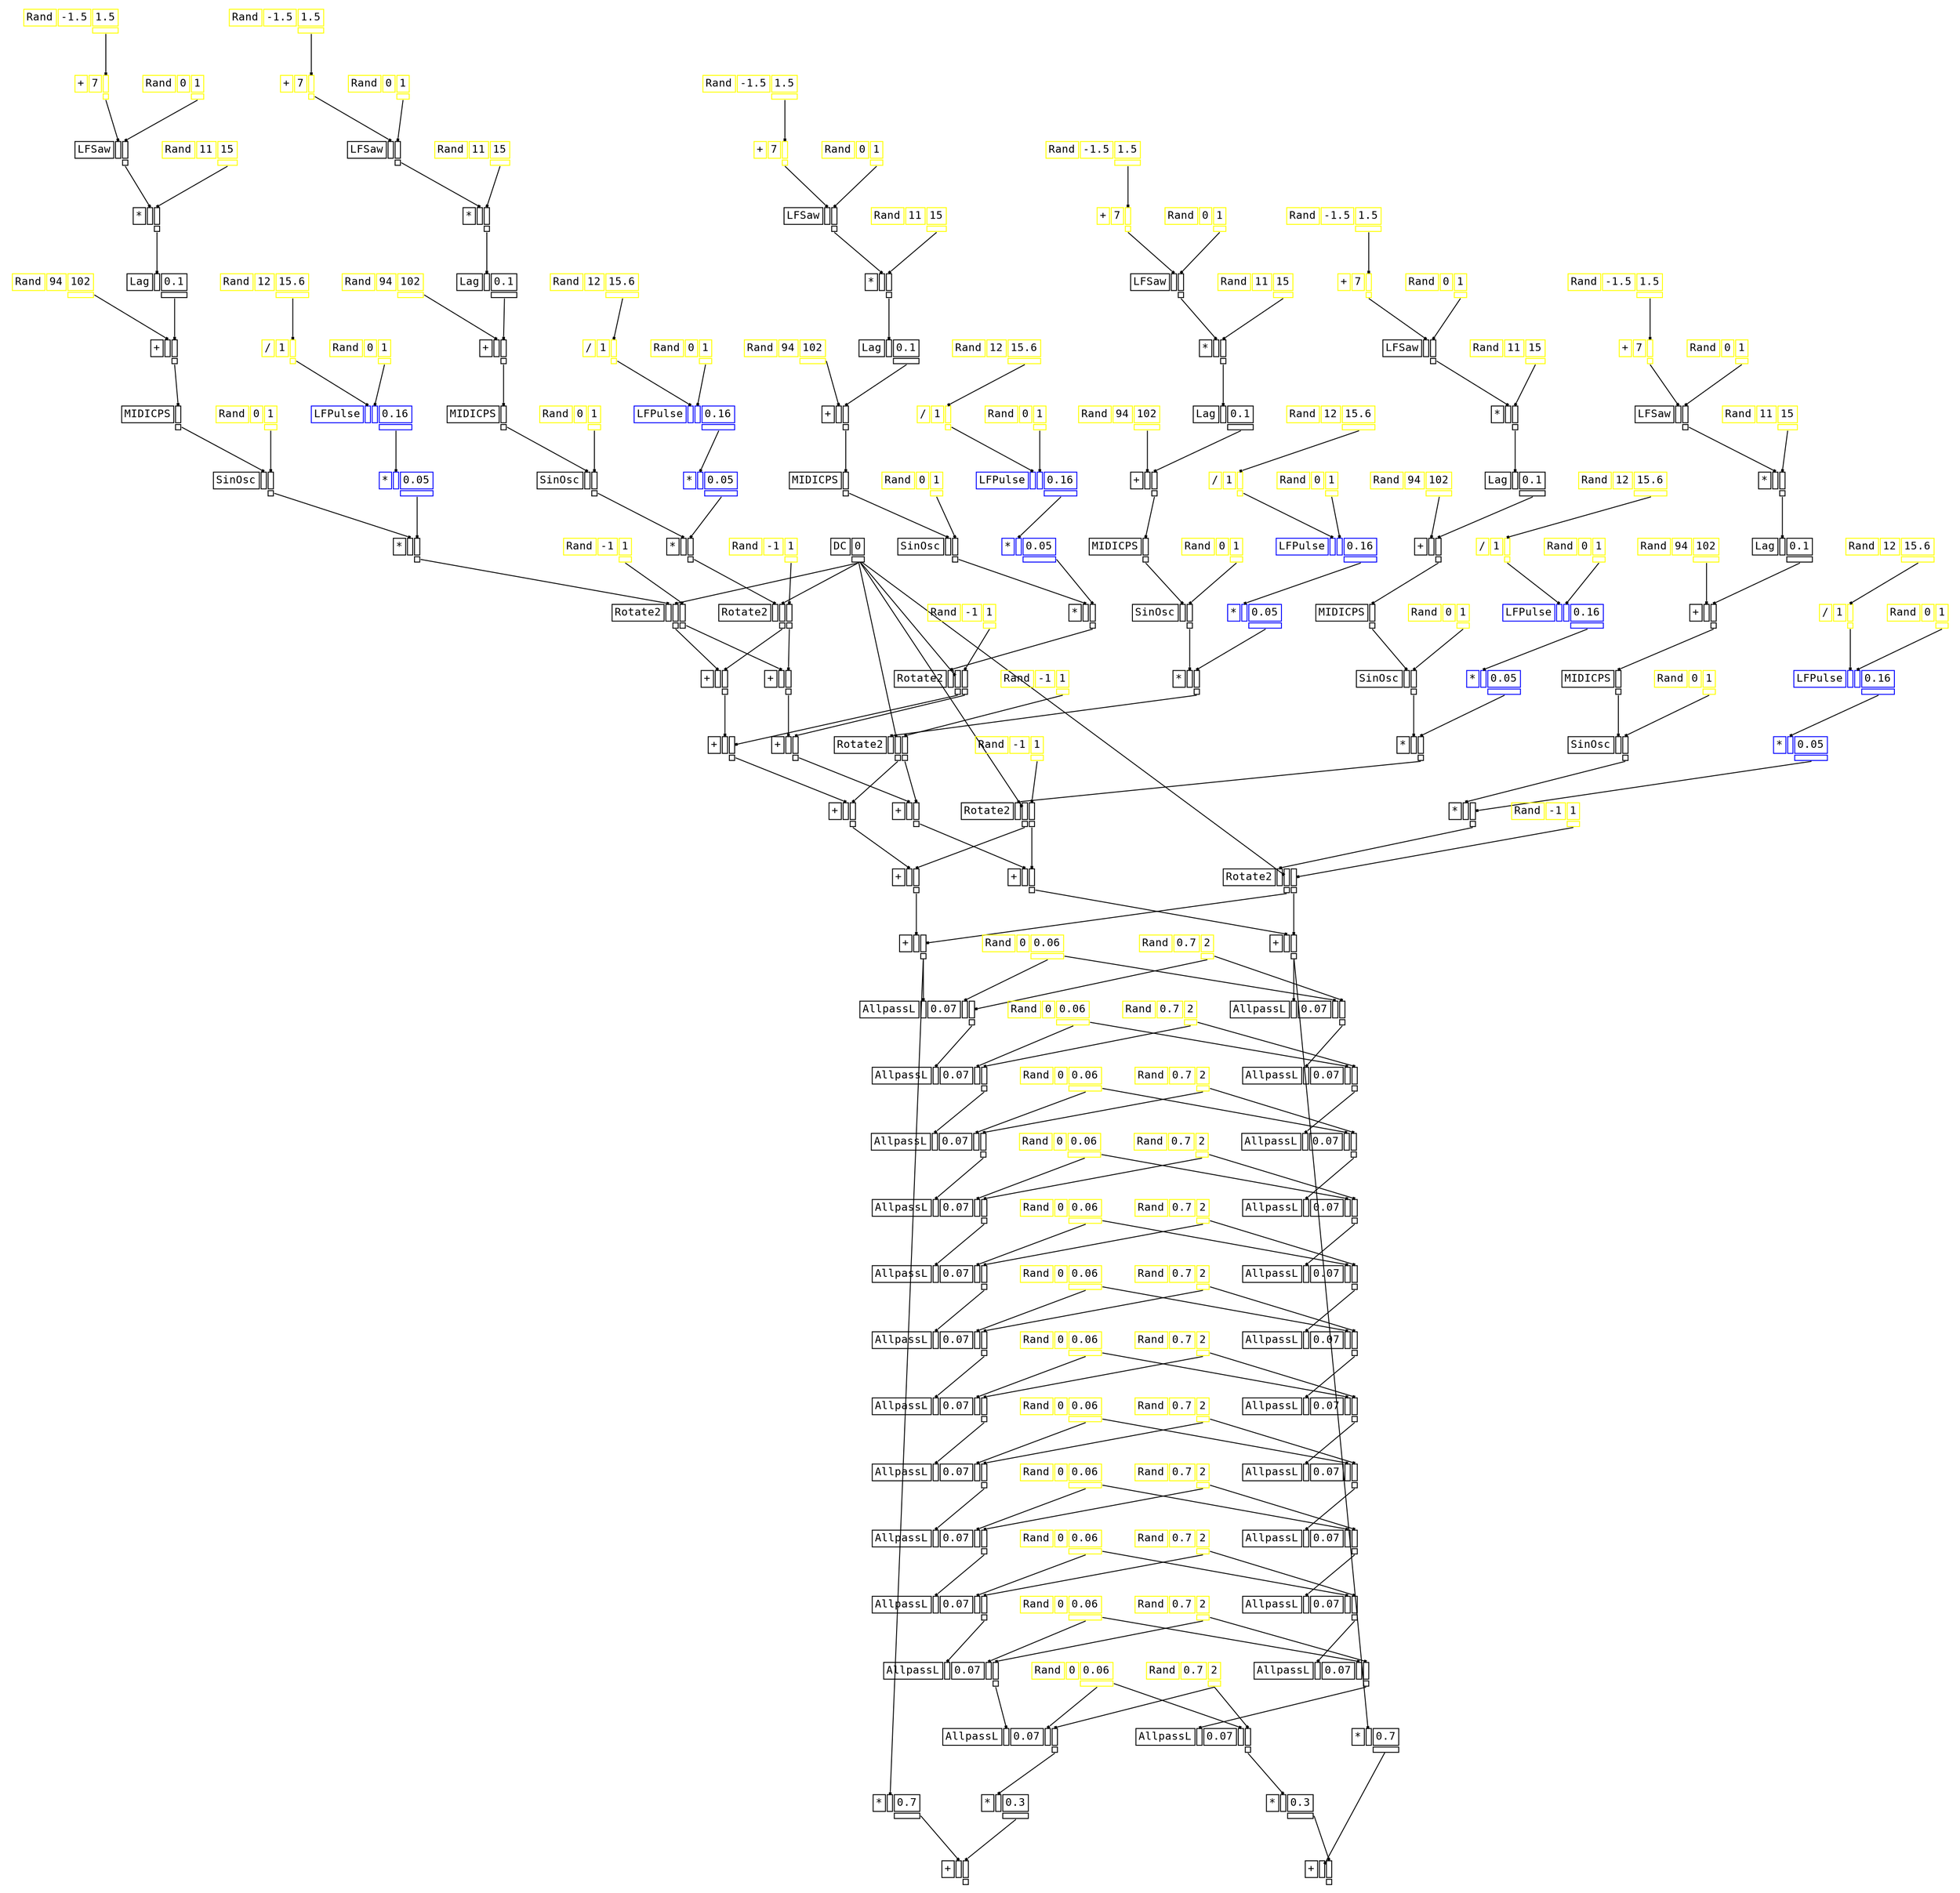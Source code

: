 digraph Anonymous {
graph [splines=false];
node [fontsize=12,fontname="Courier"];
edge [arrowhead=box,arrowsize=0.25];
u_2[shape="plaintext",color="yellow",label=<<TABLE BORDER="0" CELLBORDER="1"><TR><TD>Rand</TD><TD ID="u_2:K_0">94</TD><TD ID="u_2:K_1">102</TD></TR><TR><TD BORDER="0"></TD><TD BORDER="0"></TD><TD PORT="o_0" ID="u_2:o_0"></TD></TR></TABLE>>];
u_6[shape="plaintext",color="yellow",label=<<TABLE BORDER="0" CELLBORDER="1"><TR><TD>Rand</TD><TD ID="u_6:K_0">-1.5</TD><TD ID="u_6:K_1">1.5</TD></TR><TR><TD BORDER="0"></TD><TD BORDER="0"></TD><TD PORT="o_0" ID="u_6:o_0"></TD></TR></TABLE>>];
u_7[shape="plaintext",color="yellow",label=<<TABLE BORDER="0" CELLBORDER="1"><TR><TD>+</TD><TD ID="u_7:K_0">7</TD><TD PORT="i_1" ID="u_7:i_1"></TD></TR><TR><TD BORDER="0"></TD><TD BORDER="0"></TD><TD PORT="o_0" ID="u_7:o_0"></TD></TR></TABLE>>];
u_10[shape="plaintext",color="yellow",label=<<TABLE BORDER="0" CELLBORDER="1"><TR><TD>Rand</TD><TD ID="u_10:K_0">0</TD><TD ID="u_10:K_1">1</TD></TR><TR><TD BORDER="0"></TD><TD BORDER="0"></TD><TD PORT="o_0" ID="u_10:o_0"></TD></TR></TABLE>>];
u_11[shape="plaintext",color="black",label=<<TABLE BORDER="0" CELLBORDER="1"><TR><TD>LFSaw</TD><TD PORT="i_0" ID="u_11:i_0"></TD><TD PORT="i_1" ID="u_11:i_1"></TD></TR><TR><TD BORDER="0"></TD><TD BORDER="0"></TD><TD PORT="o_0" ID="u_11:o_0"></TD></TR></TABLE>>];
u_14[shape="plaintext",color="yellow",label=<<TABLE BORDER="0" CELLBORDER="1"><TR><TD>Rand</TD><TD ID="u_14:K_0">11</TD><TD ID="u_14:K_1">15</TD></TR><TR><TD BORDER="0"></TD><TD BORDER="0"></TD><TD PORT="o_0" ID="u_14:o_0"></TD></TR></TABLE>>];
u_15[shape="plaintext",color="black",label=<<TABLE BORDER="0" CELLBORDER="1"><TR><TD>*</TD><TD PORT="i_0" ID="u_15:i_0"></TD><TD PORT="i_1" ID="u_15:i_1"></TD></TR><TR><TD BORDER="0"></TD><TD BORDER="0"></TD><TD PORT="o_0" ID="u_15:o_0"></TD></TR></TABLE>>];
u_17[shape="plaintext",color="black",label=<<TABLE BORDER="0" CELLBORDER="1"><TR><TD>Lag</TD><TD PORT="i_0" ID="u_17:i_0"></TD><TD ID="u_17:K_1">0.1</TD></TR><TR><TD BORDER="0"></TD><TD BORDER="0"></TD><TD PORT="o_0" ID="u_17:o_0"></TD></TR></TABLE>>];
u_18[shape="plaintext",color="black",label=<<TABLE BORDER="0" CELLBORDER="1"><TR><TD>+</TD><TD PORT="i_0" ID="u_18:i_0"></TD><TD PORT="i_1" ID="u_18:i_1"></TD></TR><TR><TD BORDER="0"></TD><TD BORDER="0"></TD><TD PORT="o_0" ID="u_18:o_0"></TD></TR></TABLE>>];
u_19[shape="plaintext",color="black",label=<<TABLE BORDER="0" CELLBORDER="1"><TR><TD>MIDICPS</TD><TD PORT="i_0" ID="u_19:i_0"></TD></TR><TR><TD BORDER="0"></TD><TD PORT="o_0" ID="u_19:o_0"></TD></TR></TABLE>>];
u_20[shape="plaintext",color="yellow",label=<<TABLE BORDER="0" CELLBORDER="1"><TR><TD>Rand</TD><TD ID="u_20:K_0">0</TD><TD ID="u_20:K_1">1</TD></TR><TR><TD BORDER="0"></TD><TD BORDER="0"></TD><TD PORT="o_0" ID="u_20:o_0"></TD></TR></TABLE>>];
u_21[shape="plaintext",color="black",label=<<TABLE BORDER="0" CELLBORDER="1"><TR><TD>SinOsc</TD><TD PORT="i_0" ID="u_21:i_0"></TD><TD PORT="i_1" ID="u_21:i_1"></TD></TR><TR><TD BORDER="0"></TD><TD BORDER="0"></TD><TD PORT="o_0" ID="u_21:o_0"></TD></TR></TABLE>>];
u_24[shape="plaintext",color="yellow",label=<<TABLE BORDER="0" CELLBORDER="1"><TR><TD>Rand</TD><TD ID="u_24:K_0">12</TD><TD ID="u_24:K_1">15.6</TD></TR><TR><TD BORDER="0"></TD><TD BORDER="0"></TD><TD PORT="o_0" ID="u_24:o_0"></TD></TR></TABLE>>];
u_25[shape="plaintext",color="yellow",label=<<TABLE BORDER="0" CELLBORDER="1"><TR><TD>/</TD><TD ID="u_25:K_0">1</TD><TD PORT="i_1" ID="u_25:i_1"></TD></TR><TR><TD BORDER="0"></TD><TD BORDER="0"></TD><TD PORT="o_0" ID="u_25:o_0"></TD></TR></TABLE>>];
u_26[shape="plaintext",color="yellow",label=<<TABLE BORDER="0" CELLBORDER="1"><TR><TD>Rand</TD><TD ID="u_26:K_0">0</TD><TD ID="u_26:K_1">1</TD></TR><TR><TD BORDER="0"></TD><TD BORDER="0"></TD><TD PORT="o_0" ID="u_26:o_0"></TD></TR></TABLE>>];
u_28[shape="plaintext",color="blue",label=<<TABLE BORDER="0" CELLBORDER="1"><TR><TD>LFPulse</TD><TD PORT="i_0" ID="u_28:i_0"></TD><TD PORT="i_1" ID="u_28:i_1"></TD><TD ID="u_28:K_2">0.16</TD></TR><TR><TD BORDER="0"></TD><TD BORDER="0"></TD><TD BORDER="0"></TD><TD PORT="o_0" ID="u_28:o_0"></TD></TR></TABLE>>];
u_30[shape="plaintext",color="blue",label=<<TABLE BORDER="0" CELLBORDER="1"><TR><TD>*</TD><TD PORT="i_0" ID="u_30:i_0"></TD><TD ID="u_30:K_1">0.05</TD></TR><TR><TD BORDER="0"></TD><TD BORDER="0"></TD><TD PORT="o_0" ID="u_30:o_0"></TD></TR></TABLE>>];
u_31[shape="plaintext",color="black",label=<<TABLE BORDER="0" CELLBORDER="1"><TR><TD>*</TD><TD PORT="i_0" ID="u_31:i_0"></TD><TD PORT="i_1" ID="u_31:i_1"></TD></TR><TR><TD BORDER="0"></TD><TD BORDER="0"></TD><TD PORT="o_0" ID="u_31:o_0"></TD></TR></TABLE>>];
u_32[shape="plaintext",color="black",label=<<TABLE BORDER="0" CELLBORDER="1"><TR><TD>DC</TD><TD ID="u_32:K_0">0</TD></TR><TR><TD BORDER="0"></TD><TD PORT="o_0" ID="u_32:o_0"></TD></TR></TABLE>>];
u_34[shape="plaintext",color="yellow",label=<<TABLE BORDER="0" CELLBORDER="1"><TR><TD>Rand</TD><TD ID="u_34:K_0">-1</TD><TD ID="u_34:K_1">1</TD></TR><TR><TD BORDER="0"></TD><TD BORDER="0"></TD><TD PORT="o_0" ID="u_34:o_0"></TD></TR></TABLE>>];
u_35[shape="plaintext",color="black",label=<<TABLE BORDER="0" CELLBORDER="1"><TR><TD>Rotate2</TD><TD PORT="i_0" ID="u_35:i_0"></TD><TD PORT="i_1" ID="u_35:i_1"></TD><TD PORT="i_2" ID="u_35:i_2"></TD></TR><TR><TD BORDER="0"></TD><TD BORDER="0"></TD><TD PORT="o_0" ID="u_35:o_0"></TD><TD PORT="o_1" ID="u_35:o_1"></TD></TR></TABLE>>];
u_37[shape="plaintext",color="yellow",label=<<TABLE BORDER="0" CELLBORDER="1"><TR><TD>Rand</TD><TD ID="u_37:K_0">94</TD><TD ID="u_37:K_1">102</TD></TR><TR><TD BORDER="0"></TD><TD BORDER="0"></TD><TD PORT="o_0" ID="u_37:o_0"></TD></TR></TABLE>>];
u_38[shape="plaintext",color="yellow",label=<<TABLE BORDER="0" CELLBORDER="1"><TR><TD>Rand</TD><TD ID="u_38:K_0">-1.5</TD><TD ID="u_38:K_1">1.5</TD></TR><TR><TD BORDER="0"></TD><TD BORDER="0"></TD><TD PORT="o_0" ID="u_38:o_0"></TD></TR></TABLE>>];
u_39[shape="plaintext",color="yellow",label=<<TABLE BORDER="0" CELLBORDER="1"><TR><TD>+</TD><TD ID="u_39:K_0">7</TD><TD PORT="i_1" ID="u_39:i_1"></TD></TR><TR><TD BORDER="0"></TD><TD BORDER="0"></TD><TD PORT="o_0" ID="u_39:o_0"></TD></TR></TABLE>>];
u_40[shape="plaintext",color="yellow",label=<<TABLE BORDER="0" CELLBORDER="1"><TR><TD>Rand</TD><TD ID="u_40:K_0">0</TD><TD ID="u_40:K_1">1</TD></TR><TR><TD BORDER="0"></TD><TD BORDER="0"></TD><TD PORT="o_0" ID="u_40:o_0"></TD></TR></TABLE>>];
u_41[shape="plaintext",color="black",label=<<TABLE BORDER="0" CELLBORDER="1"><TR><TD>LFSaw</TD><TD PORT="i_0" ID="u_41:i_0"></TD><TD PORT="i_1" ID="u_41:i_1"></TD></TR><TR><TD BORDER="0"></TD><TD BORDER="0"></TD><TD PORT="o_0" ID="u_41:o_0"></TD></TR></TABLE>>];
u_42[shape="plaintext",color="yellow",label=<<TABLE BORDER="0" CELLBORDER="1"><TR><TD>Rand</TD><TD ID="u_42:K_0">11</TD><TD ID="u_42:K_1">15</TD></TR><TR><TD BORDER="0"></TD><TD BORDER="0"></TD><TD PORT="o_0" ID="u_42:o_0"></TD></TR></TABLE>>];
u_43[shape="plaintext",color="black",label=<<TABLE BORDER="0" CELLBORDER="1"><TR><TD>*</TD><TD PORT="i_0" ID="u_43:i_0"></TD><TD PORT="i_1" ID="u_43:i_1"></TD></TR><TR><TD BORDER="0"></TD><TD BORDER="0"></TD><TD PORT="o_0" ID="u_43:o_0"></TD></TR></TABLE>>];
u_44[shape="plaintext",color="black",label=<<TABLE BORDER="0" CELLBORDER="1"><TR><TD>Lag</TD><TD PORT="i_0" ID="u_44:i_0"></TD><TD ID="u_44:K_1">0.1</TD></TR><TR><TD BORDER="0"></TD><TD BORDER="0"></TD><TD PORT="o_0" ID="u_44:o_0"></TD></TR></TABLE>>];
u_45[shape="plaintext",color="black",label=<<TABLE BORDER="0" CELLBORDER="1"><TR><TD>+</TD><TD PORT="i_0" ID="u_45:i_0"></TD><TD PORT="i_1" ID="u_45:i_1"></TD></TR><TR><TD BORDER="0"></TD><TD BORDER="0"></TD><TD PORT="o_0" ID="u_45:o_0"></TD></TR></TABLE>>];
u_46[shape="plaintext",color="black",label=<<TABLE BORDER="0" CELLBORDER="1"><TR><TD>MIDICPS</TD><TD PORT="i_0" ID="u_46:i_0"></TD></TR><TR><TD BORDER="0"></TD><TD PORT="o_0" ID="u_46:o_0"></TD></TR></TABLE>>];
u_47[shape="plaintext",color="yellow",label=<<TABLE BORDER="0" CELLBORDER="1"><TR><TD>Rand</TD><TD ID="u_47:K_0">0</TD><TD ID="u_47:K_1">1</TD></TR><TR><TD BORDER="0"></TD><TD BORDER="0"></TD><TD PORT="o_0" ID="u_47:o_0"></TD></TR></TABLE>>];
u_48[shape="plaintext",color="black",label=<<TABLE BORDER="0" CELLBORDER="1"><TR><TD>SinOsc</TD><TD PORT="i_0" ID="u_48:i_0"></TD><TD PORT="i_1" ID="u_48:i_1"></TD></TR><TR><TD BORDER="0"></TD><TD BORDER="0"></TD><TD PORT="o_0" ID="u_48:o_0"></TD></TR></TABLE>>];
u_49[shape="plaintext",color="yellow",label=<<TABLE BORDER="0" CELLBORDER="1"><TR><TD>Rand</TD><TD ID="u_49:K_0">12</TD><TD ID="u_49:K_1">15.6</TD></TR><TR><TD BORDER="0"></TD><TD BORDER="0"></TD><TD PORT="o_0" ID="u_49:o_0"></TD></TR></TABLE>>];
u_50[shape="plaintext",color="yellow",label=<<TABLE BORDER="0" CELLBORDER="1"><TR><TD>/</TD><TD ID="u_50:K_0">1</TD><TD PORT="i_1" ID="u_50:i_1"></TD></TR><TR><TD BORDER="0"></TD><TD BORDER="0"></TD><TD PORT="o_0" ID="u_50:o_0"></TD></TR></TABLE>>];
u_51[shape="plaintext",color="yellow",label=<<TABLE BORDER="0" CELLBORDER="1"><TR><TD>Rand</TD><TD ID="u_51:K_0">0</TD><TD ID="u_51:K_1">1</TD></TR><TR><TD BORDER="0"></TD><TD BORDER="0"></TD><TD PORT="o_0" ID="u_51:o_0"></TD></TR></TABLE>>];
u_52[shape="plaintext",color="blue",label=<<TABLE BORDER="0" CELLBORDER="1"><TR><TD>LFPulse</TD><TD PORT="i_0" ID="u_52:i_0"></TD><TD PORT="i_1" ID="u_52:i_1"></TD><TD ID="u_52:K_2">0.16</TD></TR><TR><TD BORDER="0"></TD><TD BORDER="0"></TD><TD BORDER="0"></TD><TD PORT="o_0" ID="u_52:o_0"></TD></TR></TABLE>>];
u_53[shape="plaintext",color="blue",label=<<TABLE BORDER="0" CELLBORDER="1"><TR><TD>*</TD><TD PORT="i_0" ID="u_53:i_0"></TD><TD ID="u_53:K_1">0.05</TD></TR><TR><TD BORDER="0"></TD><TD BORDER="0"></TD><TD PORT="o_0" ID="u_53:o_0"></TD></TR></TABLE>>];
u_54[shape="plaintext",color="black",label=<<TABLE BORDER="0" CELLBORDER="1"><TR><TD>*</TD><TD PORT="i_0" ID="u_54:i_0"></TD><TD PORT="i_1" ID="u_54:i_1"></TD></TR><TR><TD BORDER="0"></TD><TD BORDER="0"></TD><TD PORT="o_0" ID="u_54:o_0"></TD></TR></TABLE>>];
u_55[shape="plaintext",color="yellow",label=<<TABLE BORDER="0" CELLBORDER="1"><TR><TD>Rand</TD><TD ID="u_55:K_0">-1</TD><TD ID="u_55:K_1">1</TD></TR><TR><TD BORDER="0"></TD><TD BORDER="0"></TD><TD PORT="o_0" ID="u_55:o_0"></TD></TR></TABLE>>];
u_56[shape="plaintext",color="black",label=<<TABLE BORDER="0" CELLBORDER="1"><TR><TD>Rotate2</TD><TD PORT="i_0" ID="u_56:i_0"></TD><TD PORT="i_1" ID="u_56:i_1"></TD><TD PORT="i_2" ID="u_56:i_2"></TD></TR><TR><TD BORDER="0"></TD><TD BORDER="0"></TD><TD PORT="o_0" ID="u_56:o_0"></TD><TD PORT="o_1" ID="u_56:o_1"></TD></TR></TABLE>>];
u_58[shape="plaintext",color="black",label=<<TABLE BORDER="0" CELLBORDER="1"><TR><TD>+</TD><TD PORT="i_0" ID="u_58:i_0"></TD><TD PORT="i_1" ID="u_58:i_1"></TD></TR><TR><TD BORDER="0"></TD><TD BORDER="0"></TD><TD PORT="o_0" ID="u_58:o_0"></TD></TR></TABLE>>];
u_59[shape="plaintext",color="yellow",label=<<TABLE BORDER="0" CELLBORDER="1"><TR><TD>Rand</TD><TD ID="u_59:K_0">94</TD><TD ID="u_59:K_1">102</TD></TR><TR><TD BORDER="0"></TD><TD BORDER="0"></TD><TD PORT="o_0" ID="u_59:o_0"></TD></TR></TABLE>>];
u_60[shape="plaintext",color="yellow",label=<<TABLE BORDER="0" CELLBORDER="1"><TR><TD>Rand</TD><TD ID="u_60:K_0">-1.5</TD><TD ID="u_60:K_1">1.5</TD></TR><TR><TD BORDER="0"></TD><TD BORDER="0"></TD><TD PORT="o_0" ID="u_60:o_0"></TD></TR></TABLE>>];
u_61[shape="plaintext",color="yellow",label=<<TABLE BORDER="0" CELLBORDER="1"><TR><TD>+</TD><TD ID="u_61:K_0">7</TD><TD PORT="i_1" ID="u_61:i_1"></TD></TR><TR><TD BORDER="0"></TD><TD BORDER="0"></TD><TD PORT="o_0" ID="u_61:o_0"></TD></TR></TABLE>>];
u_62[shape="plaintext",color="yellow",label=<<TABLE BORDER="0" CELLBORDER="1"><TR><TD>Rand</TD><TD ID="u_62:K_0">0</TD><TD ID="u_62:K_1">1</TD></TR><TR><TD BORDER="0"></TD><TD BORDER="0"></TD><TD PORT="o_0" ID="u_62:o_0"></TD></TR></TABLE>>];
u_63[shape="plaintext",color="black",label=<<TABLE BORDER="0" CELLBORDER="1"><TR><TD>LFSaw</TD><TD PORT="i_0" ID="u_63:i_0"></TD><TD PORT="i_1" ID="u_63:i_1"></TD></TR><TR><TD BORDER="0"></TD><TD BORDER="0"></TD><TD PORT="o_0" ID="u_63:o_0"></TD></TR></TABLE>>];
u_64[shape="plaintext",color="yellow",label=<<TABLE BORDER="0" CELLBORDER="1"><TR><TD>Rand</TD><TD ID="u_64:K_0">11</TD><TD ID="u_64:K_1">15</TD></TR><TR><TD BORDER="0"></TD><TD BORDER="0"></TD><TD PORT="o_0" ID="u_64:o_0"></TD></TR></TABLE>>];
u_65[shape="plaintext",color="black",label=<<TABLE BORDER="0" CELLBORDER="1"><TR><TD>*</TD><TD PORT="i_0" ID="u_65:i_0"></TD><TD PORT="i_1" ID="u_65:i_1"></TD></TR><TR><TD BORDER="0"></TD><TD BORDER="0"></TD><TD PORT="o_0" ID="u_65:o_0"></TD></TR></TABLE>>];
u_66[shape="plaintext",color="black",label=<<TABLE BORDER="0" CELLBORDER="1"><TR><TD>Lag</TD><TD PORT="i_0" ID="u_66:i_0"></TD><TD ID="u_66:K_1">0.1</TD></TR><TR><TD BORDER="0"></TD><TD BORDER="0"></TD><TD PORT="o_0" ID="u_66:o_0"></TD></TR></TABLE>>];
u_67[shape="plaintext",color="black",label=<<TABLE BORDER="0" CELLBORDER="1"><TR><TD>+</TD><TD PORT="i_0" ID="u_67:i_0"></TD><TD PORT="i_1" ID="u_67:i_1"></TD></TR><TR><TD BORDER="0"></TD><TD BORDER="0"></TD><TD PORT="o_0" ID="u_67:o_0"></TD></TR></TABLE>>];
u_68[shape="plaintext",color="black",label=<<TABLE BORDER="0" CELLBORDER="1"><TR><TD>MIDICPS</TD><TD PORT="i_0" ID="u_68:i_0"></TD></TR><TR><TD BORDER="0"></TD><TD PORT="o_0" ID="u_68:o_0"></TD></TR></TABLE>>];
u_69[shape="plaintext",color="yellow",label=<<TABLE BORDER="0" CELLBORDER="1"><TR><TD>Rand</TD><TD ID="u_69:K_0">0</TD><TD ID="u_69:K_1">1</TD></TR><TR><TD BORDER="0"></TD><TD BORDER="0"></TD><TD PORT="o_0" ID="u_69:o_0"></TD></TR></TABLE>>];
u_70[shape="plaintext",color="black",label=<<TABLE BORDER="0" CELLBORDER="1"><TR><TD>SinOsc</TD><TD PORT="i_0" ID="u_70:i_0"></TD><TD PORT="i_1" ID="u_70:i_1"></TD></TR><TR><TD BORDER="0"></TD><TD BORDER="0"></TD><TD PORT="o_0" ID="u_70:o_0"></TD></TR></TABLE>>];
u_71[shape="plaintext",color="yellow",label=<<TABLE BORDER="0" CELLBORDER="1"><TR><TD>Rand</TD><TD ID="u_71:K_0">12</TD><TD ID="u_71:K_1">15.6</TD></TR><TR><TD BORDER="0"></TD><TD BORDER="0"></TD><TD PORT="o_0" ID="u_71:o_0"></TD></TR></TABLE>>];
u_72[shape="plaintext",color="yellow",label=<<TABLE BORDER="0" CELLBORDER="1"><TR><TD>/</TD><TD ID="u_72:K_0">1</TD><TD PORT="i_1" ID="u_72:i_1"></TD></TR><TR><TD BORDER="0"></TD><TD BORDER="0"></TD><TD PORT="o_0" ID="u_72:o_0"></TD></TR></TABLE>>];
u_73[shape="plaintext",color="yellow",label=<<TABLE BORDER="0" CELLBORDER="1"><TR><TD>Rand</TD><TD ID="u_73:K_0">0</TD><TD ID="u_73:K_1">1</TD></TR><TR><TD BORDER="0"></TD><TD BORDER="0"></TD><TD PORT="o_0" ID="u_73:o_0"></TD></TR></TABLE>>];
u_74[shape="plaintext",color="blue",label=<<TABLE BORDER="0" CELLBORDER="1"><TR><TD>LFPulse</TD><TD PORT="i_0" ID="u_74:i_0"></TD><TD PORT="i_1" ID="u_74:i_1"></TD><TD ID="u_74:K_2">0.16</TD></TR><TR><TD BORDER="0"></TD><TD BORDER="0"></TD><TD BORDER="0"></TD><TD PORT="o_0" ID="u_74:o_0"></TD></TR></TABLE>>];
u_75[shape="plaintext",color="blue",label=<<TABLE BORDER="0" CELLBORDER="1"><TR><TD>*</TD><TD PORT="i_0" ID="u_75:i_0"></TD><TD ID="u_75:K_1">0.05</TD></TR><TR><TD BORDER="0"></TD><TD BORDER="0"></TD><TD PORT="o_0" ID="u_75:o_0"></TD></TR></TABLE>>];
u_76[shape="plaintext",color="black",label=<<TABLE BORDER="0" CELLBORDER="1"><TR><TD>*</TD><TD PORT="i_0" ID="u_76:i_0"></TD><TD PORT="i_1" ID="u_76:i_1"></TD></TR><TR><TD BORDER="0"></TD><TD BORDER="0"></TD><TD PORT="o_0" ID="u_76:o_0"></TD></TR></TABLE>>];
u_77[shape="plaintext",color="yellow",label=<<TABLE BORDER="0" CELLBORDER="1"><TR><TD>Rand</TD><TD ID="u_77:K_0">-1</TD><TD ID="u_77:K_1">1</TD></TR><TR><TD BORDER="0"></TD><TD BORDER="0"></TD><TD PORT="o_0" ID="u_77:o_0"></TD></TR></TABLE>>];
u_78[shape="plaintext",color="black",label=<<TABLE BORDER="0" CELLBORDER="1"><TR><TD>Rotate2</TD><TD PORT="i_0" ID="u_78:i_0"></TD><TD PORT="i_1" ID="u_78:i_1"></TD><TD PORT="i_2" ID="u_78:i_2"></TD></TR><TR><TD BORDER="0"></TD><TD BORDER="0"></TD><TD PORT="o_0" ID="u_78:o_0"></TD><TD PORT="o_1" ID="u_78:o_1"></TD></TR></TABLE>>];
u_80[shape="plaintext",color="black",label=<<TABLE BORDER="0" CELLBORDER="1"><TR><TD>+</TD><TD PORT="i_0" ID="u_80:i_0"></TD><TD PORT="i_1" ID="u_80:i_1"></TD></TR><TR><TD BORDER="0"></TD><TD BORDER="0"></TD><TD PORT="o_0" ID="u_80:o_0"></TD></TR></TABLE>>];
u_81[shape="plaintext",color="yellow",label=<<TABLE BORDER="0" CELLBORDER="1"><TR><TD>Rand</TD><TD ID="u_81:K_0">94</TD><TD ID="u_81:K_1">102</TD></TR><TR><TD BORDER="0"></TD><TD BORDER="0"></TD><TD PORT="o_0" ID="u_81:o_0"></TD></TR></TABLE>>];
u_82[shape="plaintext",color="yellow",label=<<TABLE BORDER="0" CELLBORDER="1"><TR><TD>Rand</TD><TD ID="u_82:K_0">-1.5</TD><TD ID="u_82:K_1">1.5</TD></TR><TR><TD BORDER="0"></TD><TD BORDER="0"></TD><TD PORT="o_0" ID="u_82:o_0"></TD></TR></TABLE>>];
u_83[shape="plaintext",color="yellow",label=<<TABLE BORDER="0" CELLBORDER="1"><TR><TD>+</TD><TD ID="u_83:K_0">7</TD><TD PORT="i_1" ID="u_83:i_1"></TD></TR><TR><TD BORDER="0"></TD><TD BORDER="0"></TD><TD PORT="o_0" ID="u_83:o_0"></TD></TR></TABLE>>];
u_84[shape="plaintext",color="yellow",label=<<TABLE BORDER="0" CELLBORDER="1"><TR><TD>Rand</TD><TD ID="u_84:K_0">0</TD><TD ID="u_84:K_1">1</TD></TR><TR><TD BORDER="0"></TD><TD BORDER="0"></TD><TD PORT="o_0" ID="u_84:o_0"></TD></TR></TABLE>>];
u_85[shape="plaintext",color="black",label=<<TABLE BORDER="0" CELLBORDER="1"><TR><TD>LFSaw</TD><TD PORT="i_0" ID="u_85:i_0"></TD><TD PORT="i_1" ID="u_85:i_1"></TD></TR><TR><TD BORDER="0"></TD><TD BORDER="0"></TD><TD PORT="o_0" ID="u_85:o_0"></TD></TR></TABLE>>];
u_86[shape="plaintext",color="yellow",label=<<TABLE BORDER="0" CELLBORDER="1"><TR><TD>Rand</TD><TD ID="u_86:K_0">11</TD><TD ID="u_86:K_1">15</TD></TR><TR><TD BORDER="0"></TD><TD BORDER="0"></TD><TD PORT="o_0" ID="u_86:o_0"></TD></TR></TABLE>>];
u_87[shape="plaintext",color="black",label=<<TABLE BORDER="0" CELLBORDER="1"><TR><TD>*</TD><TD PORT="i_0" ID="u_87:i_0"></TD><TD PORT="i_1" ID="u_87:i_1"></TD></TR><TR><TD BORDER="0"></TD><TD BORDER="0"></TD><TD PORT="o_0" ID="u_87:o_0"></TD></TR></TABLE>>];
u_88[shape="plaintext",color="black",label=<<TABLE BORDER="0" CELLBORDER="1"><TR><TD>Lag</TD><TD PORT="i_0" ID="u_88:i_0"></TD><TD ID="u_88:K_1">0.1</TD></TR><TR><TD BORDER="0"></TD><TD BORDER="0"></TD><TD PORT="o_0" ID="u_88:o_0"></TD></TR></TABLE>>];
u_89[shape="plaintext",color="black",label=<<TABLE BORDER="0" CELLBORDER="1"><TR><TD>+</TD><TD PORT="i_0" ID="u_89:i_0"></TD><TD PORT="i_1" ID="u_89:i_1"></TD></TR><TR><TD BORDER="0"></TD><TD BORDER="0"></TD><TD PORT="o_0" ID="u_89:o_0"></TD></TR></TABLE>>];
u_90[shape="plaintext",color="black",label=<<TABLE BORDER="0" CELLBORDER="1"><TR><TD>MIDICPS</TD><TD PORT="i_0" ID="u_90:i_0"></TD></TR><TR><TD BORDER="0"></TD><TD PORT="o_0" ID="u_90:o_0"></TD></TR></TABLE>>];
u_91[shape="plaintext",color="yellow",label=<<TABLE BORDER="0" CELLBORDER="1"><TR><TD>Rand</TD><TD ID="u_91:K_0">0</TD><TD ID="u_91:K_1">1</TD></TR><TR><TD BORDER="0"></TD><TD BORDER="0"></TD><TD PORT="o_0" ID="u_91:o_0"></TD></TR></TABLE>>];
u_92[shape="plaintext",color="black",label=<<TABLE BORDER="0" CELLBORDER="1"><TR><TD>SinOsc</TD><TD PORT="i_0" ID="u_92:i_0"></TD><TD PORT="i_1" ID="u_92:i_1"></TD></TR><TR><TD BORDER="0"></TD><TD BORDER="0"></TD><TD PORT="o_0" ID="u_92:o_0"></TD></TR></TABLE>>];
u_93[shape="plaintext",color="yellow",label=<<TABLE BORDER="0" CELLBORDER="1"><TR><TD>Rand</TD><TD ID="u_93:K_0">12</TD><TD ID="u_93:K_1">15.6</TD></TR><TR><TD BORDER="0"></TD><TD BORDER="0"></TD><TD PORT="o_0" ID="u_93:o_0"></TD></TR></TABLE>>];
u_94[shape="plaintext",color="yellow",label=<<TABLE BORDER="0" CELLBORDER="1"><TR><TD>/</TD><TD ID="u_94:K_0">1</TD><TD PORT="i_1" ID="u_94:i_1"></TD></TR><TR><TD BORDER="0"></TD><TD BORDER="0"></TD><TD PORT="o_0" ID="u_94:o_0"></TD></TR></TABLE>>];
u_95[shape="plaintext",color="yellow",label=<<TABLE BORDER="0" CELLBORDER="1"><TR><TD>Rand</TD><TD ID="u_95:K_0">0</TD><TD ID="u_95:K_1">1</TD></TR><TR><TD BORDER="0"></TD><TD BORDER="0"></TD><TD PORT="o_0" ID="u_95:o_0"></TD></TR></TABLE>>];
u_96[shape="plaintext",color="blue",label=<<TABLE BORDER="0" CELLBORDER="1"><TR><TD>LFPulse</TD><TD PORT="i_0" ID="u_96:i_0"></TD><TD PORT="i_1" ID="u_96:i_1"></TD><TD ID="u_96:K_2">0.16</TD></TR><TR><TD BORDER="0"></TD><TD BORDER="0"></TD><TD BORDER="0"></TD><TD PORT="o_0" ID="u_96:o_0"></TD></TR></TABLE>>];
u_97[shape="plaintext",color="blue",label=<<TABLE BORDER="0" CELLBORDER="1"><TR><TD>*</TD><TD PORT="i_0" ID="u_97:i_0"></TD><TD ID="u_97:K_1">0.05</TD></TR><TR><TD BORDER="0"></TD><TD BORDER="0"></TD><TD PORT="o_0" ID="u_97:o_0"></TD></TR></TABLE>>];
u_98[shape="plaintext",color="black",label=<<TABLE BORDER="0" CELLBORDER="1"><TR><TD>*</TD><TD PORT="i_0" ID="u_98:i_0"></TD><TD PORT="i_1" ID="u_98:i_1"></TD></TR><TR><TD BORDER="0"></TD><TD BORDER="0"></TD><TD PORT="o_0" ID="u_98:o_0"></TD></TR></TABLE>>];
u_99[shape="plaintext",color="yellow",label=<<TABLE BORDER="0" CELLBORDER="1"><TR><TD>Rand</TD><TD ID="u_99:K_0">-1</TD><TD ID="u_99:K_1">1</TD></TR><TR><TD BORDER="0"></TD><TD BORDER="0"></TD><TD PORT="o_0" ID="u_99:o_0"></TD></TR></TABLE>>];
u_100[shape="plaintext",color="black",label=<<TABLE BORDER="0" CELLBORDER="1"><TR><TD>Rotate2</TD><TD PORT="i_0" ID="u_100:i_0"></TD><TD PORT="i_1" ID="u_100:i_1"></TD><TD PORT="i_2" ID="u_100:i_2"></TD></TR><TR><TD BORDER="0"></TD><TD BORDER="0"></TD><TD PORT="o_0" ID="u_100:o_0"></TD><TD PORT="o_1" ID="u_100:o_1"></TD></TR></TABLE>>];
u_102[shape="plaintext",color="black",label=<<TABLE BORDER="0" CELLBORDER="1"><TR><TD>+</TD><TD PORT="i_0" ID="u_102:i_0"></TD><TD PORT="i_1" ID="u_102:i_1"></TD></TR><TR><TD BORDER="0"></TD><TD BORDER="0"></TD><TD PORT="o_0" ID="u_102:o_0"></TD></TR></TABLE>>];
u_103[shape="plaintext",color="yellow",label=<<TABLE BORDER="0" CELLBORDER="1"><TR><TD>Rand</TD><TD ID="u_103:K_0">94</TD><TD ID="u_103:K_1">102</TD></TR><TR><TD BORDER="0"></TD><TD BORDER="0"></TD><TD PORT="o_0" ID="u_103:o_0"></TD></TR></TABLE>>];
u_104[shape="plaintext",color="yellow",label=<<TABLE BORDER="0" CELLBORDER="1"><TR><TD>Rand</TD><TD ID="u_104:K_0">-1.5</TD><TD ID="u_104:K_1">1.5</TD></TR><TR><TD BORDER="0"></TD><TD BORDER="0"></TD><TD PORT="o_0" ID="u_104:o_0"></TD></TR></TABLE>>];
u_105[shape="plaintext",color="yellow",label=<<TABLE BORDER="0" CELLBORDER="1"><TR><TD>+</TD><TD ID="u_105:K_0">7</TD><TD PORT="i_1" ID="u_105:i_1"></TD></TR><TR><TD BORDER="0"></TD><TD BORDER="0"></TD><TD PORT="o_0" ID="u_105:o_0"></TD></TR></TABLE>>];
u_106[shape="plaintext",color="yellow",label=<<TABLE BORDER="0" CELLBORDER="1"><TR><TD>Rand</TD><TD ID="u_106:K_0">0</TD><TD ID="u_106:K_1">1</TD></TR><TR><TD BORDER="0"></TD><TD BORDER="0"></TD><TD PORT="o_0" ID="u_106:o_0"></TD></TR></TABLE>>];
u_107[shape="plaintext",color="black",label=<<TABLE BORDER="0" CELLBORDER="1"><TR><TD>LFSaw</TD><TD PORT="i_0" ID="u_107:i_0"></TD><TD PORT="i_1" ID="u_107:i_1"></TD></TR><TR><TD BORDER="0"></TD><TD BORDER="0"></TD><TD PORT="o_0" ID="u_107:o_0"></TD></TR></TABLE>>];
u_108[shape="plaintext",color="yellow",label=<<TABLE BORDER="0" CELLBORDER="1"><TR><TD>Rand</TD><TD ID="u_108:K_0">11</TD><TD ID="u_108:K_1">15</TD></TR><TR><TD BORDER="0"></TD><TD BORDER="0"></TD><TD PORT="o_0" ID="u_108:o_0"></TD></TR></TABLE>>];
u_109[shape="plaintext",color="black",label=<<TABLE BORDER="0" CELLBORDER="1"><TR><TD>*</TD><TD PORT="i_0" ID="u_109:i_0"></TD><TD PORT="i_1" ID="u_109:i_1"></TD></TR><TR><TD BORDER="0"></TD><TD BORDER="0"></TD><TD PORT="o_0" ID="u_109:o_0"></TD></TR></TABLE>>];
u_110[shape="plaintext",color="black",label=<<TABLE BORDER="0" CELLBORDER="1"><TR><TD>Lag</TD><TD PORT="i_0" ID="u_110:i_0"></TD><TD ID="u_110:K_1">0.1</TD></TR><TR><TD BORDER="0"></TD><TD BORDER="0"></TD><TD PORT="o_0" ID="u_110:o_0"></TD></TR></TABLE>>];
u_111[shape="plaintext",color="black",label=<<TABLE BORDER="0" CELLBORDER="1"><TR><TD>+</TD><TD PORT="i_0" ID="u_111:i_0"></TD><TD PORT="i_1" ID="u_111:i_1"></TD></TR><TR><TD BORDER="0"></TD><TD BORDER="0"></TD><TD PORT="o_0" ID="u_111:o_0"></TD></TR></TABLE>>];
u_112[shape="plaintext",color="black",label=<<TABLE BORDER="0" CELLBORDER="1"><TR><TD>MIDICPS</TD><TD PORT="i_0" ID="u_112:i_0"></TD></TR><TR><TD BORDER="0"></TD><TD PORT="o_0" ID="u_112:o_0"></TD></TR></TABLE>>];
u_113[shape="plaintext",color="yellow",label=<<TABLE BORDER="0" CELLBORDER="1"><TR><TD>Rand</TD><TD ID="u_113:K_0">0</TD><TD ID="u_113:K_1">1</TD></TR><TR><TD BORDER="0"></TD><TD BORDER="0"></TD><TD PORT="o_0" ID="u_113:o_0"></TD></TR></TABLE>>];
u_114[shape="plaintext",color="black",label=<<TABLE BORDER="0" CELLBORDER="1"><TR><TD>SinOsc</TD><TD PORT="i_0" ID="u_114:i_0"></TD><TD PORT="i_1" ID="u_114:i_1"></TD></TR><TR><TD BORDER="0"></TD><TD BORDER="0"></TD><TD PORT="o_0" ID="u_114:o_0"></TD></TR></TABLE>>];
u_115[shape="plaintext",color="yellow",label=<<TABLE BORDER="0" CELLBORDER="1"><TR><TD>Rand</TD><TD ID="u_115:K_0">12</TD><TD ID="u_115:K_1">15.6</TD></TR><TR><TD BORDER="0"></TD><TD BORDER="0"></TD><TD PORT="o_0" ID="u_115:o_0"></TD></TR></TABLE>>];
u_116[shape="plaintext",color="yellow",label=<<TABLE BORDER="0" CELLBORDER="1"><TR><TD>/</TD><TD ID="u_116:K_0">1</TD><TD PORT="i_1" ID="u_116:i_1"></TD></TR><TR><TD BORDER="0"></TD><TD BORDER="0"></TD><TD PORT="o_0" ID="u_116:o_0"></TD></TR></TABLE>>];
u_117[shape="plaintext",color="yellow",label=<<TABLE BORDER="0" CELLBORDER="1"><TR><TD>Rand</TD><TD ID="u_117:K_0">0</TD><TD ID="u_117:K_1">1</TD></TR><TR><TD BORDER="0"></TD><TD BORDER="0"></TD><TD PORT="o_0" ID="u_117:o_0"></TD></TR></TABLE>>];
u_118[shape="plaintext",color="blue",label=<<TABLE BORDER="0" CELLBORDER="1"><TR><TD>LFPulse</TD><TD PORT="i_0" ID="u_118:i_0"></TD><TD PORT="i_1" ID="u_118:i_1"></TD><TD ID="u_118:K_2">0.16</TD></TR><TR><TD BORDER="0"></TD><TD BORDER="0"></TD><TD BORDER="0"></TD><TD PORT="o_0" ID="u_118:o_0"></TD></TR></TABLE>>];
u_119[shape="plaintext",color="blue",label=<<TABLE BORDER="0" CELLBORDER="1"><TR><TD>*</TD><TD PORT="i_0" ID="u_119:i_0"></TD><TD ID="u_119:K_1">0.05</TD></TR><TR><TD BORDER="0"></TD><TD BORDER="0"></TD><TD PORT="o_0" ID="u_119:o_0"></TD></TR></TABLE>>];
u_120[shape="plaintext",color="black",label=<<TABLE BORDER="0" CELLBORDER="1"><TR><TD>*</TD><TD PORT="i_0" ID="u_120:i_0"></TD><TD PORT="i_1" ID="u_120:i_1"></TD></TR><TR><TD BORDER="0"></TD><TD BORDER="0"></TD><TD PORT="o_0" ID="u_120:o_0"></TD></TR></TABLE>>];
u_121[shape="plaintext",color="yellow",label=<<TABLE BORDER="0" CELLBORDER="1"><TR><TD>Rand</TD><TD ID="u_121:K_0">-1</TD><TD ID="u_121:K_1">1</TD></TR><TR><TD BORDER="0"></TD><TD BORDER="0"></TD><TD PORT="o_0" ID="u_121:o_0"></TD></TR></TABLE>>];
u_122[shape="plaintext",color="black",label=<<TABLE BORDER="0" CELLBORDER="1"><TR><TD>Rotate2</TD><TD PORT="i_0" ID="u_122:i_0"></TD><TD PORT="i_1" ID="u_122:i_1"></TD><TD PORT="i_2" ID="u_122:i_2"></TD></TR><TR><TD BORDER="0"></TD><TD BORDER="0"></TD><TD PORT="o_0" ID="u_122:o_0"></TD><TD PORT="o_1" ID="u_122:o_1"></TD></TR></TABLE>>];
u_124[shape="plaintext",color="black",label=<<TABLE BORDER="0" CELLBORDER="1"><TR><TD>+</TD><TD PORT="i_0" ID="u_124:i_0"></TD><TD PORT="i_1" ID="u_124:i_1"></TD></TR><TR><TD BORDER="0"></TD><TD BORDER="0"></TD><TD PORT="o_0" ID="u_124:o_0"></TD></TR></TABLE>>];
u_125[shape="plaintext",color="yellow",label=<<TABLE BORDER="0" CELLBORDER="1"><TR><TD>Rand</TD><TD ID="u_125:K_0">94</TD><TD ID="u_125:K_1">102</TD></TR><TR><TD BORDER="0"></TD><TD BORDER="0"></TD><TD PORT="o_0" ID="u_125:o_0"></TD></TR></TABLE>>];
u_126[shape="plaintext",color="yellow",label=<<TABLE BORDER="0" CELLBORDER="1"><TR><TD>Rand</TD><TD ID="u_126:K_0">-1.5</TD><TD ID="u_126:K_1">1.5</TD></TR><TR><TD BORDER="0"></TD><TD BORDER="0"></TD><TD PORT="o_0" ID="u_126:o_0"></TD></TR></TABLE>>];
u_127[shape="plaintext",color="yellow",label=<<TABLE BORDER="0" CELLBORDER="1"><TR><TD>+</TD><TD ID="u_127:K_0">7</TD><TD PORT="i_1" ID="u_127:i_1"></TD></TR><TR><TD BORDER="0"></TD><TD BORDER="0"></TD><TD PORT="o_0" ID="u_127:o_0"></TD></TR></TABLE>>];
u_128[shape="plaintext",color="yellow",label=<<TABLE BORDER="0" CELLBORDER="1"><TR><TD>Rand</TD><TD ID="u_128:K_0">0</TD><TD ID="u_128:K_1">1</TD></TR><TR><TD BORDER="0"></TD><TD BORDER="0"></TD><TD PORT="o_0" ID="u_128:o_0"></TD></TR></TABLE>>];
u_129[shape="plaintext",color="black",label=<<TABLE BORDER="0" CELLBORDER="1"><TR><TD>LFSaw</TD><TD PORT="i_0" ID="u_129:i_0"></TD><TD PORT="i_1" ID="u_129:i_1"></TD></TR><TR><TD BORDER="0"></TD><TD BORDER="0"></TD><TD PORT="o_0" ID="u_129:o_0"></TD></TR></TABLE>>];
u_130[shape="plaintext",color="yellow",label=<<TABLE BORDER="0" CELLBORDER="1"><TR><TD>Rand</TD><TD ID="u_130:K_0">11</TD><TD ID="u_130:K_1">15</TD></TR><TR><TD BORDER="0"></TD><TD BORDER="0"></TD><TD PORT="o_0" ID="u_130:o_0"></TD></TR></TABLE>>];
u_131[shape="plaintext",color="black",label=<<TABLE BORDER="0" CELLBORDER="1"><TR><TD>*</TD><TD PORT="i_0" ID="u_131:i_0"></TD><TD PORT="i_1" ID="u_131:i_1"></TD></TR><TR><TD BORDER="0"></TD><TD BORDER="0"></TD><TD PORT="o_0" ID="u_131:o_0"></TD></TR></TABLE>>];
u_132[shape="plaintext",color="black",label=<<TABLE BORDER="0" CELLBORDER="1"><TR><TD>Lag</TD><TD PORT="i_0" ID="u_132:i_0"></TD><TD ID="u_132:K_1">0.1</TD></TR><TR><TD BORDER="0"></TD><TD BORDER="0"></TD><TD PORT="o_0" ID="u_132:o_0"></TD></TR></TABLE>>];
u_133[shape="plaintext",color="black",label=<<TABLE BORDER="0" CELLBORDER="1"><TR><TD>+</TD><TD PORT="i_0" ID="u_133:i_0"></TD><TD PORT="i_1" ID="u_133:i_1"></TD></TR><TR><TD BORDER="0"></TD><TD BORDER="0"></TD><TD PORT="o_0" ID="u_133:o_0"></TD></TR></TABLE>>];
u_134[shape="plaintext",color="black",label=<<TABLE BORDER="0" CELLBORDER="1"><TR><TD>MIDICPS</TD><TD PORT="i_0" ID="u_134:i_0"></TD></TR><TR><TD BORDER="0"></TD><TD PORT="o_0" ID="u_134:o_0"></TD></TR></TABLE>>];
u_135[shape="plaintext",color="yellow",label=<<TABLE BORDER="0" CELLBORDER="1"><TR><TD>Rand</TD><TD ID="u_135:K_0">0</TD><TD ID="u_135:K_1">1</TD></TR><TR><TD BORDER="0"></TD><TD BORDER="0"></TD><TD PORT="o_0" ID="u_135:o_0"></TD></TR></TABLE>>];
u_136[shape="plaintext",color="black",label=<<TABLE BORDER="0" CELLBORDER="1"><TR><TD>SinOsc</TD><TD PORT="i_0" ID="u_136:i_0"></TD><TD PORT="i_1" ID="u_136:i_1"></TD></TR><TR><TD BORDER="0"></TD><TD BORDER="0"></TD><TD PORT="o_0" ID="u_136:o_0"></TD></TR></TABLE>>];
u_137[shape="plaintext",color="yellow",label=<<TABLE BORDER="0" CELLBORDER="1"><TR><TD>Rand</TD><TD ID="u_137:K_0">12</TD><TD ID="u_137:K_1">15.6</TD></TR><TR><TD BORDER="0"></TD><TD BORDER="0"></TD><TD PORT="o_0" ID="u_137:o_0"></TD></TR></TABLE>>];
u_138[shape="plaintext",color="yellow",label=<<TABLE BORDER="0" CELLBORDER="1"><TR><TD>/</TD><TD ID="u_138:K_0">1</TD><TD PORT="i_1" ID="u_138:i_1"></TD></TR><TR><TD BORDER="0"></TD><TD BORDER="0"></TD><TD PORT="o_0" ID="u_138:o_0"></TD></TR></TABLE>>];
u_139[shape="plaintext",color="yellow",label=<<TABLE BORDER="0" CELLBORDER="1"><TR><TD>Rand</TD><TD ID="u_139:K_0">0</TD><TD ID="u_139:K_1">1</TD></TR><TR><TD BORDER="0"></TD><TD BORDER="0"></TD><TD PORT="o_0" ID="u_139:o_0"></TD></TR></TABLE>>];
u_140[shape="plaintext",color="blue",label=<<TABLE BORDER="0" CELLBORDER="1"><TR><TD>LFPulse</TD><TD PORT="i_0" ID="u_140:i_0"></TD><TD PORT="i_1" ID="u_140:i_1"></TD><TD ID="u_140:K_2">0.16</TD></TR><TR><TD BORDER="0"></TD><TD BORDER="0"></TD><TD BORDER="0"></TD><TD PORT="o_0" ID="u_140:o_0"></TD></TR></TABLE>>];
u_141[shape="plaintext",color="blue",label=<<TABLE BORDER="0" CELLBORDER="1"><TR><TD>*</TD><TD PORT="i_0" ID="u_141:i_0"></TD><TD ID="u_141:K_1">0.05</TD></TR><TR><TD BORDER="0"></TD><TD BORDER="0"></TD><TD PORT="o_0" ID="u_141:o_0"></TD></TR></TABLE>>];
u_142[shape="plaintext",color="black",label=<<TABLE BORDER="0" CELLBORDER="1"><TR><TD>*</TD><TD PORT="i_0" ID="u_142:i_0"></TD><TD PORT="i_1" ID="u_142:i_1"></TD></TR><TR><TD BORDER="0"></TD><TD BORDER="0"></TD><TD PORT="o_0" ID="u_142:o_0"></TD></TR></TABLE>>];
u_143[shape="plaintext",color="yellow",label=<<TABLE BORDER="0" CELLBORDER="1"><TR><TD>Rand</TD><TD ID="u_143:K_0">-1</TD><TD ID="u_143:K_1">1</TD></TR><TR><TD BORDER="0"></TD><TD BORDER="0"></TD><TD PORT="o_0" ID="u_143:o_0"></TD></TR></TABLE>>];
u_144[shape="plaintext",color="black",label=<<TABLE BORDER="0" CELLBORDER="1"><TR><TD>Rotate2</TD><TD PORT="i_0" ID="u_144:i_0"></TD><TD PORT="i_1" ID="u_144:i_1"></TD><TD PORT="i_2" ID="u_144:i_2"></TD></TR><TR><TD BORDER="0"></TD><TD BORDER="0"></TD><TD PORT="o_0" ID="u_144:o_0"></TD><TD PORT="o_1" ID="u_144:o_1"></TD></TR></TABLE>>];
u_146[shape="plaintext",color="black",label=<<TABLE BORDER="0" CELLBORDER="1"><TR><TD>+</TD><TD PORT="i_0" ID="u_146:i_0"></TD><TD PORT="i_1" ID="u_146:i_1"></TD></TR><TR><TD BORDER="0"></TD><TD BORDER="0"></TD><TD PORT="o_0" ID="u_146:o_0"></TD></TR></TABLE>>];
u_148[shape="plaintext",color="black",label=<<TABLE BORDER="0" CELLBORDER="1"><TR><TD>*</TD><TD PORT="i_0" ID="u_148:i_0"></TD><TD ID="u_148:K_1">0.7</TD></TR><TR><TD BORDER="0"></TD><TD BORDER="0"></TD><TD PORT="o_0" ID="u_148:o_0"></TD></TR></TABLE>>];
u_157[shape="plaintext",color="yellow",label=<<TABLE BORDER="0" CELLBORDER="1"><TR><TD>Rand</TD><TD ID="u_157:K_0">0</TD><TD ID="u_157:K_1">0.06</TD></TR><TR><TD BORDER="0"></TD><TD BORDER="0"></TD><TD PORT="o_0" ID="u_157:o_0"></TD></TR></TABLE>>];
u_159[shape="plaintext",color="yellow",label=<<TABLE BORDER="0" CELLBORDER="1"><TR><TD>Rand</TD><TD ID="u_159:K_0">0.7</TD><TD ID="u_159:K_1">2</TD></TR><TR><TD BORDER="0"></TD><TD BORDER="0"></TD><TD PORT="o_0" ID="u_159:o_0"></TD></TR></TABLE>>];
u_160[shape="plaintext",color="black",label=<<TABLE BORDER="0" CELLBORDER="1"><TR><TD>AllpassL</TD><TD PORT="i_0" ID="u_160:i_0"></TD><TD ID="u_160:K_1">0.07</TD><TD PORT="i_2" ID="u_160:i_2"></TD><TD PORT="i_3" ID="u_160:i_3"></TD></TR><TR><TD BORDER="0"></TD><TD BORDER="0"></TD><TD BORDER="0"></TD><TD BORDER="0"></TD><TD PORT="o_0" ID="u_160:o_0"></TD></TR></TABLE>>];
u_161[shape="plaintext",color="yellow",label=<<TABLE BORDER="0" CELLBORDER="1"><TR><TD>Rand</TD><TD ID="u_161:K_0">0</TD><TD ID="u_161:K_1">0.06</TD></TR><TR><TD BORDER="0"></TD><TD BORDER="0"></TD><TD PORT="o_0" ID="u_161:o_0"></TD></TR></TABLE>>];
u_162[shape="plaintext",color="yellow",label=<<TABLE BORDER="0" CELLBORDER="1"><TR><TD>Rand</TD><TD ID="u_162:K_0">0.7</TD><TD ID="u_162:K_1">2</TD></TR><TR><TD BORDER="0"></TD><TD BORDER="0"></TD><TD PORT="o_0" ID="u_162:o_0"></TD></TR></TABLE>>];
u_163[shape="plaintext",color="black",label=<<TABLE BORDER="0" CELLBORDER="1"><TR><TD>AllpassL</TD><TD PORT="i_0" ID="u_163:i_0"></TD><TD ID="u_163:K_1">0.07</TD><TD PORT="i_2" ID="u_163:i_2"></TD><TD PORT="i_3" ID="u_163:i_3"></TD></TR><TR><TD BORDER="0"></TD><TD BORDER="0"></TD><TD BORDER="0"></TD><TD BORDER="0"></TD><TD PORT="o_0" ID="u_163:o_0"></TD></TR></TABLE>>];
u_164[shape="plaintext",color="yellow",label=<<TABLE BORDER="0" CELLBORDER="1"><TR><TD>Rand</TD><TD ID="u_164:K_0">0</TD><TD ID="u_164:K_1">0.06</TD></TR><TR><TD BORDER="0"></TD><TD BORDER="0"></TD><TD PORT="o_0" ID="u_164:o_0"></TD></TR></TABLE>>];
u_165[shape="plaintext",color="yellow",label=<<TABLE BORDER="0" CELLBORDER="1"><TR><TD>Rand</TD><TD ID="u_165:K_0">0.7</TD><TD ID="u_165:K_1">2</TD></TR><TR><TD BORDER="0"></TD><TD BORDER="0"></TD><TD PORT="o_0" ID="u_165:o_0"></TD></TR></TABLE>>];
u_166[shape="plaintext",color="black",label=<<TABLE BORDER="0" CELLBORDER="1"><TR><TD>AllpassL</TD><TD PORT="i_0" ID="u_166:i_0"></TD><TD ID="u_166:K_1">0.07</TD><TD PORT="i_2" ID="u_166:i_2"></TD><TD PORT="i_3" ID="u_166:i_3"></TD></TR><TR><TD BORDER="0"></TD><TD BORDER="0"></TD><TD BORDER="0"></TD><TD BORDER="0"></TD><TD PORT="o_0" ID="u_166:o_0"></TD></TR></TABLE>>];
u_167[shape="plaintext",color="yellow",label=<<TABLE BORDER="0" CELLBORDER="1"><TR><TD>Rand</TD><TD ID="u_167:K_0">0</TD><TD ID="u_167:K_1">0.06</TD></TR><TR><TD BORDER="0"></TD><TD BORDER="0"></TD><TD PORT="o_0" ID="u_167:o_0"></TD></TR></TABLE>>];
u_168[shape="plaintext",color="yellow",label=<<TABLE BORDER="0" CELLBORDER="1"><TR><TD>Rand</TD><TD ID="u_168:K_0">0.7</TD><TD ID="u_168:K_1">2</TD></TR><TR><TD BORDER="0"></TD><TD BORDER="0"></TD><TD PORT="o_0" ID="u_168:o_0"></TD></TR></TABLE>>];
u_169[shape="plaintext",color="black",label=<<TABLE BORDER="0" CELLBORDER="1"><TR><TD>AllpassL</TD><TD PORT="i_0" ID="u_169:i_0"></TD><TD ID="u_169:K_1">0.07</TD><TD PORT="i_2" ID="u_169:i_2"></TD><TD PORT="i_3" ID="u_169:i_3"></TD></TR><TR><TD BORDER="0"></TD><TD BORDER="0"></TD><TD BORDER="0"></TD><TD BORDER="0"></TD><TD PORT="o_0" ID="u_169:o_0"></TD></TR></TABLE>>];
u_170[shape="plaintext",color="yellow",label=<<TABLE BORDER="0" CELLBORDER="1"><TR><TD>Rand</TD><TD ID="u_170:K_0">0</TD><TD ID="u_170:K_1">0.06</TD></TR><TR><TD BORDER="0"></TD><TD BORDER="0"></TD><TD PORT="o_0" ID="u_170:o_0"></TD></TR></TABLE>>];
u_171[shape="plaintext",color="yellow",label=<<TABLE BORDER="0" CELLBORDER="1"><TR><TD>Rand</TD><TD ID="u_171:K_0">0.7</TD><TD ID="u_171:K_1">2</TD></TR><TR><TD BORDER="0"></TD><TD BORDER="0"></TD><TD PORT="o_0" ID="u_171:o_0"></TD></TR></TABLE>>];
u_172[shape="plaintext",color="black",label=<<TABLE BORDER="0" CELLBORDER="1"><TR><TD>AllpassL</TD><TD PORT="i_0" ID="u_172:i_0"></TD><TD ID="u_172:K_1">0.07</TD><TD PORT="i_2" ID="u_172:i_2"></TD><TD PORT="i_3" ID="u_172:i_3"></TD></TR><TR><TD BORDER="0"></TD><TD BORDER="0"></TD><TD BORDER="0"></TD><TD BORDER="0"></TD><TD PORT="o_0" ID="u_172:o_0"></TD></TR></TABLE>>];
u_173[shape="plaintext",color="yellow",label=<<TABLE BORDER="0" CELLBORDER="1"><TR><TD>Rand</TD><TD ID="u_173:K_0">0</TD><TD ID="u_173:K_1">0.06</TD></TR><TR><TD BORDER="0"></TD><TD BORDER="0"></TD><TD PORT="o_0" ID="u_173:o_0"></TD></TR></TABLE>>];
u_174[shape="plaintext",color="yellow",label=<<TABLE BORDER="0" CELLBORDER="1"><TR><TD>Rand</TD><TD ID="u_174:K_0">0.7</TD><TD ID="u_174:K_1">2</TD></TR><TR><TD BORDER="0"></TD><TD BORDER="0"></TD><TD PORT="o_0" ID="u_174:o_0"></TD></TR></TABLE>>];
u_175[shape="plaintext",color="black",label=<<TABLE BORDER="0" CELLBORDER="1"><TR><TD>AllpassL</TD><TD PORT="i_0" ID="u_175:i_0"></TD><TD ID="u_175:K_1">0.07</TD><TD PORT="i_2" ID="u_175:i_2"></TD><TD PORT="i_3" ID="u_175:i_3"></TD></TR><TR><TD BORDER="0"></TD><TD BORDER="0"></TD><TD BORDER="0"></TD><TD BORDER="0"></TD><TD PORT="o_0" ID="u_175:o_0"></TD></TR></TABLE>>];
u_176[shape="plaintext",color="yellow",label=<<TABLE BORDER="0" CELLBORDER="1"><TR><TD>Rand</TD><TD ID="u_176:K_0">0</TD><TD ID="u_176:K_1">0.06</TD></TR><TR><TD BORDER="0"></TD><TD BORDER="0"></TD><TD PORT="o_0" ID="u_176:o_0"></TD></TR></TABLE>>];
u_177[shape="plaintext",color="yellow",label=<<TABLE BORDER="0" CELLBORDER="1"><TR><TD>Rand</TD><TD ID="u_177:K_0">0.7</TD><TD ID="u_177:K_1">2</TD></TR><TR><TD BORDER="0"></TD><TD BORDER="0"></TD><TD PORT="o_0" ID="u_177:o_0"></TD></TR></TABLE>>];
u_178[shape="plaintext",color="black",label=<<TABLE BORDER="0" CELLBORDER="1"><TR><TD>AllpassL</TD><TD PORT="i_0" ID="u_178:i_0"></TD><TD ID="u_178:K_1">0.07</TD><TD PORT="i_2" ID="u_178:i_2"></TD><TD PORT="i_3" ID="u_178:i_3"></TD></TR><TR><TD BORDER="0"></TD><TD BORDER="0"></TD><TD BORDER="0"></TD><TD BORDER="0"></TD><TD PORT="o_0" ID="u_178:o_0"></TD></TR></TABLE>>];
u_179[shape="plaintext",color="yellow",label=<<TABLE BORDER="0" CELLBORDER="1"><TR><TD>Rand</TD><TD ID="u_179:K_0">0</TD><TD ID="u_179:K_1">0.06</TD></TR><TR><TD BORDER="0"></TD><TD BORDER="0"></TD><TD PORT="o_0" ID="u_179:o_0"></TD></TR></TABLE>>];
u_180[shape="plaintext",color="yellow",label=<<TABLE BORDER="0" CELLBORDER="1"><TR><TD>Rand</TD><TD ID="u_180:K_0">0.7</TD><TD ID="u_180:K_1">2</TD></TR><TR><TD BORDER="0"></TD><TD BORDER="0"></TD><TD PORT="o_0" ID="u_180:o_0"></TD></TR></TABLE>>];
u_181[shape="plaintext",color="black",label=<<TABLE BORDER="0" CELLBORDER="1"><TR><TD>AllpassL</TD><TD PORT="i_0" ID="u_181:i_0"></TD><TD ID="u_181:K_1">0.07</TD><TD PORT="i_2" ID="u_181:i_2"></TD><TD PORT="i_3" ID="u_181:i_3"></TD></TR><TR><TD BORDER="0"></TD><TD BORDER="0"></TD><TD BORDER="0"></TD><TD BORDER="0"></TD><TD PORT="o_0" ID="u_181:o_0"></TD></TR></TABLE>>];
u_182[shape="plaintext",color="yellow",label=<<TABLE BORDER="0" CELLBORDER="1"><TR><TD>Rand</TD><TD ID="u_182:K_0">0</TD><TD ID="u_182:K_1">0.06</TD></TR><TR><TD BORDER="0"></TD><TD BORDER="0"></TD><TD PORT="o_0" ID="u_182:o_0"></TD></TR></TABLE>>];
u_183[shape="plaintext",color="yellow",label=<<TABLE BORDER="0" CELLBORDER="1"><TR><TD>Rand</TD><TD ID="u_183:K_0">0.7</TD><TD ID="u_183:K_1">2</TD></TR><TR><TD BORDER="0"></TD><TD BORDER="0"></TD><TD PORT="o_0" ID="u_183:o_0"></TD></TR></TABLE>>];
u_184[shape="plaintext",color="black",label=<<TABLE BORDER="0" CELLBORDER="1"><TR><TD>AllpassL</TD><TD PORT="i_0" ID="u_184:i_0"></TD><TD ID="u_184:K_1">0.07</TD><TD PORT="i_2" ID="u_184:i_2"></TD><TD PORT="i_3" ID="u_184:i_3"></TD></TR><TR><TD BORDER="0"></TD><TD BORDER="0"></TD><TD BORDER="0"></TD><TD BORDER="0"></TD><TD PORT="o_0" ID="u_184:o_0"></TD></TR></TABLE>>];
u_185[shape="plaintext",color="yellow",label=<<TABLE BORDER="0" CELLBORDER="1"><TR><TD>Rand</TD><TD ID="u_185:K_0">0</TD><TD ID="u_185:K_1">0.06</TD></TR><TR><TD BORDER="0"></TD><TD BORDER="0"></TD><TD PORT="o_0" ID="u_185:o_0"></TD></TR></TABLE>>];
u_186[shape="plaintext",color="yellow",label=<<TABLE BORDER="0" CELLBORDER="1"><TR><TD>Rand</TD><TD ID="u_186:K_0">0.7</TD><TD ID="u_186:K_1">2</TD></TR><TR><TD BORDER="0"></TD><TD BORDER="0"></TD><TD PORT="o_0" ID="u_186:o_0"></TD></TR></TABLE>>];
u_187[shape="plaintext",color="black",label=<<TABLE BORDER="0" CELLBORDER="1"><TR><TD>AllpassL</TD><TD PORT="i_0" ID="u_187:i_0"></TD><TD ID="u_187:K_1">0.07</TD><TD PORT="i_2" ID="u_187:i_2"></TD><TD PORT="i_3" ID="u_187:i_3"></TD></TR><TR><TD BORDER="0"></TD><TD BORDER="0"></TD><TD BORDER="0"></TD><TD BORDER="0"></TD><TD PORT="o_0" ID="u_187:o_0"></TD></TR></TABLE>>];
u_188[shape="plaintext",color="yellow",label=<<TABLE BORDER="0" CELLBORDER="1"><TR><TD>Rand</TD><TD ID="u_188:K_0">0</TD><TD ID="u_188:K_1">0.06</TD></TR><TR><TD BORDER="0"></TD><TD BORDER="0"></TD><TD PORT="o_0" ID="u_188:o_0"></TD></TR></TABLE>>];
u_189[shape="plaintext",color="yellow",label=<<TABLE BORDER="0" CELLBORDER="1"><TR><TD>Rand</TD><TD ID="u_189:K_0">0.7</TD><TD ID="u_189:K_1">2</TD></TR><TR><TD BORDER="0"></TD><TD BORDER="0"></TD><TD PORT="o_0" ID="u_189:o_0"></TD></TR></TABLE>>];
u_190[shape="plaintext",color="black",label=<<TABLE BORDER="0" CELLBORDER="1"><TR><TD>AllpassL</TD><TD PORT="i_0" ID="u_190:i_0"></TD><TD ID="u_190:K_1">0.07</TD><TD PORT="i_2" ID="u_190:i_2"></TD><TD PORT="i_3" ID="u_190:i_3"></TD></TR><TR><TD BORDER="0"></TD><TD BORDER="0"></TD><TD BORDER="0"></TD><TD BORDER="0"></TD><TD PORT="o_0" ID="u_190:o_0"></TD></TR></TABLE>>];
u_191[shape="plaintext",color="yellow",label=<<TABLE BORDER="0" CELLBORDER="1"><TR><TD>Rand</TD><TD ID="u_191:K_0">0</TD><TD ID="u_191:K_1">0.06</TD></TR><TR><TD BORDER="0"></TD><TD BORDER="0"></TD><TD PORT="o_0" ID="u_191:o_0"></TD></TR></TABLE>>];
u_192[shape="plaintext",color="yellow",label=<<TABLE BORDER="0" CELLBORDER="1"><TR><TD>Rand</TD><TD ID="u_192:K_0">0.7</TD><TD ID="u_192:K_1">2</TD></TR><TR><TD BORDER="0"></TD><TD BORDER="0"></TD><TD PORT="o_0" ID="u_192:o_0"></TD></TR></TABLE>>];
u_193[shape="plaintext",color="black",label=<<TABLE BORDER="0" CELLBORDER="1"><TR><TD>AllpassL</TD><TD PORT="i_0" ID="u_193:i_0"></TD><TD ID="u_193:K_1">0.07</TD><TD PORT="i_2" ID="u_193:i_2"></TD><TD PORT="i_3" ID="u_193:i_3"></TD></TR><TR><TD BORDER="0"></TD><TD BORDER="0"></TD><TD BORDER="0"></TD><TD BORDER="0"></TD><TD PORT="o_0" ID="u_193:o_0"></TD></TR></TABLE>>];
u_195[shape="plaintext",color="black",label=<<TABLE BORDER="0" CELLBORDER="1"><TR><TD>*</TD><TD PORT="i_0" ID="u_195:i_0"></TD><TD ID="u_195:K_1">0.3</TD></TR><TR><TD BORDER="0"></TD><TD BORDER="0"></TD><TD PORT="o_0" ID="u_195:o_0"></TD></TR></TABLE>>];
u_196[shape="plaintext",color="black",label=<<TABLE BORDER="0" CELLBORDER="1"><TR><TD>+</TD><TD PORT="i_0" ID="u_196:i_0"></TD><TD PORT="i_1" ID="u_196:i_1"></TD></TR><TR><TD BORDER="0"></TD><TD BORDER="0"></TD><TD PORT="o_0" ID="u_196:o_0"></TD></TR></TABLE>>];
u_199[shape="plaintext",color="black",label=<<TABLE BORDER="0" CELLBORDER="1"><TR><TD>+</TD><TD PORT="i_0" ID="u_199:i_0"></TD><TD PORT="i_1" ID="u_199:i_1"></TD></TR><TR><TD BORDER="0"></TD><TD BORDER="0"></TD><TD PORT="o_0" ID="u_199:o_0"></TD></TR></TABLE>>];
u_201[shape="plaintext",color="black",label=<<TABLE BORDER="0" CELLBORDER="1"><TR><TD>+</TD><TD PORT="i_0" ID="u_201:i_0"></TD><TD PORT="i_1" ID="u_201:i_1"></TD></TR><TR><TD BORDER="0"></TD><TD BORDER="0"></TD><TD PORT="o_0" ID="u_201:o_0"></TD></TR></TABLE>>];
u_203[shape="plaintext",color="black",label=<<TABLE BORDER="0" CELLBORDER="1"><TR><TD>+</TD><TD PORT="i_0" ID="u_203:i_0"></TD><TD PORT="i_1" ID="u_203:i_1"></TD></TR><TR><TD BORDER="0"></TD><TD BORDER="0"></TD><TD PORT="o_0" ID="u_203:o_0"></TD></TR></TABLE>>];
u_205[shape="plaintext",color="black",label=<<TABLE BORDER="0" CELLBORDER="1"><TR><TD>+</TD><TD PORT="i_0" ID="u_205:i_0"></TD><TD PORT="i_1" ID="u_205:i_1"></TD></TR><TR><TD BORDER="0"></TD><TD BORDER="0"></TD><TD PORT="o_0" ID="u_205:o_0"></TD></TR></TABLE>>];
u_207[shape="plaintext",color="black",label=<<TABLE BORDER="0" CELLBORDER="1"><TR><TD>+</TD><TD PORT="i_0" ID="u_207:i_0"></TD><TD PORT="i_1" ID="u_207:i_1"></TD></TR><TR><TD BORDER="0"></TD><TD BORDER="0"></TD><TD PORT="o_0" ID="u_207:o_0"></TD></TR></TABLE>>];
u_208[shape="plaintext",color="black",label=<<TABLE BORDER="0" CELLBORDER="1"><TR><TD>*</TD><TD PORT="i_0" ID="u_208:i_0"></TD><TD ID="u_208:K_1">0.7</TD></TR><TR><TD BORDER="0"></TD><TD BORDER="0"></TD><TD PORT="o_0" ID="u_208:o_0"></TD></TR></TABLE>>];
u_215[shape="plaintext",color="black",label=<<TABLE BORDER="0" CELLBORDER="1"><TR><TD>AllpassL</TD><TD PORT="i_0" ID="u_215:i_0"></TD><TD ID="u_215:K_1">0.07</TD><TD PORT="i_2" ID="u_215:i_2"></TD><TD PORT="i_3" ID="u_215:i_3"></TD></TR><TR><TD BORDER="0"></TD><TD BORDER="0"></TD><TD BORDER="0"></TD><TD BORDER="0"></TD><TD PORT="o_0" ID="u_215:o_0"></TD></TR></TABLE>>];
u_216[shape="plaintext",color="black",label=<<TABLE BORDER="0" CELLBORDER="1"><TR><TD>AllpassL</TD><TD PORT="i_0" ID="u_216:i_0"></TD><TD ID="u_216:K_1">0.07</TD><TD PORT="i_2" ID="u_216:i_2"></TD><TD PORT="i_3" ID="u_216:i_3"></TD></TR><TR><TD BORDER="0"></TD><TD BORDER="0"></TD><TD BORDER="0"></TD><TD BORDER="0"></TD><TD PORT="o_0" ID="u_216:o_0"></TD></TR></TABLE>>];
u_217[shape="plaintext",color="black",label=<<TABLE BORDER="0" CELLBORDER="1"><TR><TD>AllpassL</TD><TD PORT="i_0" ID="u_217:i_0"></TD><TD ID="u_217:K_1">0.07</TD><TD PORT="i_2" ID="u_217:i_2"></TD><TD PORT="i_3" ID="u_217:i_3"></TD></TR><TR><TD BORDER="0"></TD><TD BORDER="0"></TD><TD BORDER="0"></TD><TD BORDER="0"></TD><TD PORT="o_0" ID="u_217:o_0"></TD></TR></TABLE>>];
u_218[shape="plaintext",color="black",label=<<TABLE BORDER="0" CELLBORDER="1"><TR><TD>AllpassL</TD><TD PORT="i_0" ID="u_218:i_0"></TD><TD ID="u_218:K_1">0.07</TD><TD PORT="i_2" ID="u_218:i_2"></TD><TD PORT="i_3" ID="u_218:i_3"></TD></TR><TR><TD BORDER="0"></TD><TD BORDER="0"></TD><TD BORDER="0"></TD><TD BORDER="0"></TD><TD PORT="o_0" ID="u_218:o_0"></TD></TR></TABLE>>];
u_219[shape="plaintext",color="black",label=<<TABLE BORDER="0" CELLBORDER="1"><TR><TD>AllpassL</TD><TD PORT="i_0" ID="u_219:i_0"></TD><TD ID="u_219:K_1">0.07</TD><TD PORT="i_2" ID="u_219:i_2"></TD><TD PORT="i_3" ID="u_219:i_3"></TD></TR><TR><TD BORDER="0"></TD><TD BORDER="0"></TD><TD BORDER="0"></TD><TD BORDER="0"></TD><TD PORT="o_0" ID="u_219:o_0"></TD></TR></TABLE>>];
u_220[shape="plaintext",color="black",label=<<TABLE BORDER="0" CELLBORDER="1"><TR><TD>AllpassL</TD><TD PORT="i_0" ID="u_220:i_0"></TD><TD ID="u_220:K_1">0.07</TD><TD PORT="i_2" ID="u_220:i_2"></TD><TD PORT="i_3" ID="u_220:i_3"></TD></TR><TR><TD BORDER="0"></TD><TD BORDER="0"></TD><TD BORDER="0"></TD><TD BORDER="0"></TD><TD PORT="o_0" ID="u_220:o_0"></TD></TR></TABLE>>];
u_221[shape="plaintext",color="black",label=<<TABLE BORDER="0" CELLBORDER="1"><TR><TD>AllpassL</TD><TD PORT="i_0" ID="u_221:i_0"></TD><TD ID="u_221:K_1">0.07</TD><TD PORT="i_2" ID="u_221:i_2"></TD><TD PORT="i_3" ID="u_221:i_3"></TD></TR><TR><TD BORDER="0"></TD><TD BORDER="0"></TD><TD BORDER="0"></TD><TD BORDER="0"></TD><TD PORT="o_0" ID="u_221:o_0"></TD></TR></TABLE>>];
u_222[shape="plaintext",color="black",label=<<TABLE BORDER="0" CELLBORDER="1"><TR><TD>AllpassL</TD><TD PORT="i_0" ID="u_222:i_0"></TD><TD ID="u_222:K_1">0.07</TD><TD PORT="i_2" ID="u_222:i_2"></TD><TD PORT="i_3" ID="u_222:i_3"></TD></TR><TR><TD BORDER="0"></TD><TD BORDER="0"></TD><TD BORDER="0"></TD><TD BORDER="0"></TD><TD PORT="o_0" ID="u_222:o_0"></TD></TR></TABLE>>];
u_223[shape="plaintext",color="black",label=<<TABLE BORDER="0" CELLBORDER="1"><TR><TD>AllpassL</TD><TD PORT="i_0" ID="u_223:i_0"></TD><TD ID="u_223:K_1">0.07</TD><TD PORT="i_2" ID="u_223:i_2"></TD><TD PORT="i_3" ID="u_223:i_3"></TD></TR><TR><TD BORDER="0"></TD><TD BORDER="0"></TD><TD BORDER="0"></TD><TD BORDER="0"></TD><TD PORT="o_0" ID="u_223:o_0"></TD></TR></TABLE>>];
u_224[shape="plaintext",color="black",label=<<TABLE BORDER="0" CELLBORDER="1"><TR><TD>AllpassL</TD><TD PORT="i_0" ID="u_224:i_0"></TD><TD ID="u_224:K_1">0.07</TD><TD PORT="i_2" ID="u_224:i_2"></TD><TD PORT="i_3" ID="u_224:i_3"></TD></TR><TR><TD BORDER="0"></TD><TD BORDER="0"></TD><TD BORDER="0"></TD><TD BORDER="0"></TD><TD PORT="o_0" ID="u_224:o_0"></TD></TR></TABLE>>];
u_225[shape="plaintext",color="black",label=<<TABLE BORDER="0" CELLBORDER="1"><TR><TD>AllpassL</TD><TD PORT="i_0" ID="u_225:i_0"></TD><TD ID="u_225:K_1">0.07</TD><TD PORT="i_2" ID="u_225:i_2"></TD><TD PORT="i_3" ID="u_225:i_3"></TD></TR><TR><TD BORDER="0"></TD><TD BORDER="0"></TD><TD BORDER="0"></TD><TD BORDER="0"></TD><TD PORT="o_0" ID="u_225:o_0"></TD></TR></TABLE>>];
u_226[shape="plaintext",color="black",label=<<TABLE BORDER="0" CELLBORDER="1"><TR><TD>AllpassL</TD><TD PORT="i_0" ID="u_226:i_0"></TD><TD ID="u_226:K_1">0.07</TD><TD PORT="i_2" ID="u_226:i_2"></TD><TD PORT="i_3" ID="u_226:i_3"></TD></TR><TR><TD BORDER="0"></TD><TD BORDER="0"></TD><TD BORDER="0"></TD><TD BORDER="0"></TD><TD PORT="o_0" ID="u_226:o_0"></TD></TR></TABLE>>];
u_227[shape="plaintext",color="black",label=<<TABLE BORDER="0" CELLBORDER="1"><TR><TD>*</TD><TD PORT="i_0" ID="u_227:i_0"></TD><TD ID="u_227:K_1">0.3</TD></TR><TR><TD BORDER="0"></TD><TD BORDER="0"></TD><TD PORT="o_0" ID="u_227:o_0"></TD></TR></TABLE>>];
u_228[shape="plaintext",color="black",label=<<TABLE BORDER="0" CELLBORDER="1"><TR><TD>+</TD><TD PORT="i_0" ID="u_228:i_0"></TD><TD PORT="i_1" ID="u_228:i_1"></TD></TR><TR><TD BORDER="0"></TD><TD BORDER="0"></TD><TD PORT="o_0" ID="u_228:o_0"></TD></TR></TABLE>>];
u_6:o_0 -> u_7:i_1;
u_7:o_0 -> u_11:i_0;
u_10:o_0 -> u_11:i_1;
u_11:o_0 -> u_15:i_0;
u_14:o_0 -> u_15:i_1;
u_15:o_0 -> u_17:i_0;
u_2:o_0 -> u_18:i_0;
u_17:o_0 -> u_18:i_1;
u_18:o_0 -> u_19:i_0;
u_19:o_0 -> u_21:i_0;
u_20:o_0 -> u_21:i_1;
u_24:o_0 -> u_25:i_1;
u_25:o_0 -> u_28:i_0;
u_26:o_0 -> u_28:i_1;
u_28:o_0 -> u_30:i_0;
u_21:o_0 -> u_31:i_0;
u_30:o_0 -> u_31:i_1;
u_31:o_0 -> u_35:i_0;
u_32:o_0 -> u_35:i_1;
u_34:o_0 -> u_35:i_2;
u_38:o_0 -> u_39:i_1;
u_39:o_0 -> u_41:i_0;
u_40:o_0 -> u_41:i_1;
u_41:o_0 -> u_43:i_0;
u_42:o_0 -> u_43:i_1;
u_43:o_0 -> u_44:i_0;
u_37:o_0 -> u_45:i_0;
u_44:o_0 -> u_45:i_1;
u_45:o_0 -> u_46:i_0;
u_46:o_0 -> u_48:i_0;
u_47:o_0 -> u_48:i_1;
u_49:o_0 -> u_50:i_1;
u_50:o_0 -> u_52:i_0;
u_51:o_0 -> u_52:i_1;
u_52:o_0 -> u_53:i_0;
u_48:o_0 -> u_54:i_0;
u_53:o_0 -> u_54:i_1;
u_54:o_0 -> u_56:i_0;
u_32:o_0 -> u_56:i_1;
u_55:o_0 -> u_56:i_2;
u_35:o_1 -> u_58:i_0;
u_56:o_1 -> u_58:i_1;
u_60:o_0 -> u_61:i_1;
u_61:o_0 -> u_63:i_0;
u_62:o_0 -> u_63:i_1;
u_63:o_0 -> u_65:i_0;
u_64:o_0 -> u_65:i_1;
u_65:o_0 -> u_66:i_0;
u_59:o_0 -> u_67:i_0;
u_66:o_0 -> u_67:i_1;
u_67:o_0 -> u_68:i_0;
u_68:o_0 -> u_70:i_0;
u_69:o_0 -> u_70:i_1;
u_71:o_0 -> u_72:i_1;
u_72:o_0 -> u_74:i_0;
u_73:o_0 -> u_74:i_1;
u_74:o_0 -> u_75:i_0;
u_70:o_0 -> u_76:i_0;
u_75:o_0 -> u_76:i_1;
u_76:o_0 -> u_78:i_0;
u_32:o_0 -> u_78:i_1;
u_77:o_0 -> u_78:i_2;
u_58:o_0 -> u_80:i_0;
u_78:o_1 -> u_80:i_1;
u_82:o_0 -> u_83:i_1;
u_83:o_0 -> u_85:i_0;
u_84:o_0 -> u_85:i_1;
u_85:o_0 -> u_87:i_0;
u_86:o_0 -> u_87:i_1;
u_87:o_0 -> u_88:i_0;
u_81:o_0 -> u_89:i_0;
u_88:o_0 -> u_89:i_1;
u_89:o_0 -> u_90:i_0;
u_90:o_0 -> u_92:i_0;
u_91:o_0 -> u_92:i_1;
u_93:o_0 -> u_94:i_1;
u_94:o_0 -> u_96:i_0;
u_95:o_0 -> u_96:i_1;
u_96:o_0 -> u_97:i_0;
u_92:o_0 -> u_98:i_0;
u_97:o_0 -> u_98:i_1;
u_98:o_0 -> u_100:i_0;
u_32:o_0 -> u_100:i_1;
u_99:o_0 -> u_100:i_2;
u_80:o_0 -> u_102:i_0;
u_100:o_1 -> u_102:i_1;
u_104:o_0 -> u_105:i_1;
u_105:o_0 -> u_107:i_0;
u_106:o_0 -> u_107:i_1;
u_107:o_0 -> u_109:i_0;
u_108:o_0 -> u_109:i_1;
u_109:o_0 -> u_110:i_0;
u_103:o_0 -> u_111:i_0;
u_110:o_0 -> u_111:i_1;
u_111:o_0 -> u_112:i_0;
u_112:o_0 -> u_114:i_0;
u_113:o_0 -> u_114:i_1;
u_115:o_0 -> u_116:i_1;
u_116:o_0 -> u_118:i_0;
u_117:o_0 -> u_118:i_1;
u_118:o_0 -> u_119:i_0;
u_114:o_0 -> u_120:i_0;
u_119:o_0 -> u_120:i_1;
u_120:o_0 -> u_122:i_0;
u_32:o_0 -> u_122:i_1;
u_121:o_0 -> u_122:i_2;
u_102:o_0 -> u_124:i_0;
u_122:o_1 -> u_124:i_1;
u_126:o_0 -> u_127:i_1;
u_127:o_0 -> u_129:i_0;
u_128:o_0 -> u_129:i_1;
u_129:o_0 -> u_131:i_0;
u_130:o_0 -> u_131:i_1;
u_131:o_0 -> u_132:i_0;
u_125:o_0 -> u_133:i_0;
u_132:o_0 -> u_133:i_1;
u_133:o_0 -> u_134:i_0;
u_134:o_0 -> u_136:i_0;
u_135:o_0 -> u_136:i_1;
u_137:o_0 -> u_138:i_1;
u_138:o_0 -> u_140:i_0;
u_139:o_0 -> u_140:i_1;
u_140:o_0 -> u_141:i_0;
u_136:o_0 -> u_142:i_0;
u_141:o_0 -> u_142:i_1;
u_142:o_0 -> u_144:i_0;
u_32:o_0 -> u_144:i_1;
u_143:o_0 -> u_144:i_2;
u_124:o_0 -> u_146:i_0;
u_144:o_1 -> u_146:i_1;
u_146:o_0 -> u_148:i_0;
u_146:o_0 -> u_160:i_0;
u_157:o_0 -> u_160:i_2;
u_159:o_0 -> u_160:i_3;
u_160:o_0 -> u_163:i_0;
u_161:o_0 -> u_163:i_2;
u_162:o_0 -> u_163:i_3;
u_163:o_0 -> u_166:i_0;
u_164:o_0 -> u_166:i_2;
u_165:o_0 -> u_166:i_3;
u_166:o_0 -> u_169:i_0;
u_167:o_0 -> u_169:i_2;
u_168:o_0 -> u_169:i_3;
u_169:o_0 -> u_172:i_0;
u_170:o_0 -> u_172:i_2;
u_171:o_0 -> u_172:i_3;
u_172:o_0 -> u_175:i_0;
u_173:o_0 -> u_175:i_2;
u_174:o_0 -> u_175:i_3;
u_175:o_0 -> u_178:i_0;
u_176:o_0 -> u_178:i_2;
u_177:o_0 -> u_178:i_3;
u_178:o_0 -> u_181:i_0;
u_179:o_0 -> u_181:i_2;
u_180:o_0 -> u_181:i_3;
u_181:o_0 -> u_184:i_0;
u_182:o_0 -> u_184:i_2;
u_183:o_0 -> u_184:i_3;
u_184:o_0 -> u_187:i_0;
u_185:o_0 -> u_187:i_2;
u_186:o_0 -> u_187:i_3;
u_187:o_0 -> u_190:i_0;
u_188:o_0 -> u_190:i_2;
u_189:o_0 -> u_190:i_3;
u_190:o_0 -> u_193:i_0;
u_191:o_0 -> u_193:i_2;
u_192:o_0 -> u_193:i_3;
u_193:o_0 -> u_195:i_0;
u_148:o_0 -> u_196:i_0;
u_195:o_0 -> u_196:i_1;
u_35:o_0 -> u_199:i_0;
u_56:o_0 -> u_199:i_1;
u_199:o_0 -> u_201:i_0;
u_78:o_0 -> u_201:i_1;
u_201:o_0 -> u_203:i_0;
u_100:o_0 -> u_203:i_1;
u_203:o_0 -> u_205:i_0;
u_122:o_0 -> u_205:i_1;
u_205:o_0 -> u_207:i_0;
u_144:o_0 -> u_207:i_1;
u_207:o_0 -> u_208:i_0;
u_207:o_0 -> u_215:i_0;
u_157:o_0 -> u_215:i_2;
u_159:o_0 -> u_215:i_3;
u_215:o_0 -> u_216:i_0;
u_161:o_0 -> u_216:i_2;
u_162:o_0 -> u_216:i_3;
u_216:o_0 -> u_217:i_0;
u_164:o_0 -> u_217:i_2;
u_165:o_0 -> u_217:i_3;
u_217:o_0 -> u_218:i_0;
u_167:o_0 -> u_218:i_2;
u_168:o_0 -> u_218:i_3;
u_218:o_0 -> u_219:i_0;
u_170:o_0 -> u_219:i_2;
u_171:o_0 -> u_219:i_3;
u_219:o_0 -> u_220:i_0;
u_173:o_0 -> u_220:i_2;
u_174:o_0 -> u_220:i_3;
u_220:o_0 -> u_221:i_0;
u_176:o_0 -> u_221:i_2;
u_177:o_0 -> u_221:i_3;
u_221:o_0 -> u_222:i_0;
u_179:o_0 -> u_222:i_2;
u_180:o_0 -> u_222:i_3;
u_222:o_0 -> u_223:i_0;
u_182:o_0 -> u_223:i_2;
u_183:o_0 -> u_223:i_3;
u_223:o_0 -> u_224:i_0;
u_185:o_0 -> u_224:i_2;
u_186:o_0 -> u_224:i_3;
u_224:o_0 -> u_225:i_0;
u_188:o_0 -> u_225:i_2;
u_189:o_0 -> u_225:i_3;
u_225:o_0 -> u_226:i_0;
u_191:o_0 -> u_226:i_2;
u_192:o_0 -> u_226:i_3;
u_226:o_0 -> u_227:i_0;
u_208:o_0 -> u_228:i_0;
u_227:o_0 -> u_228:i_1;
}
